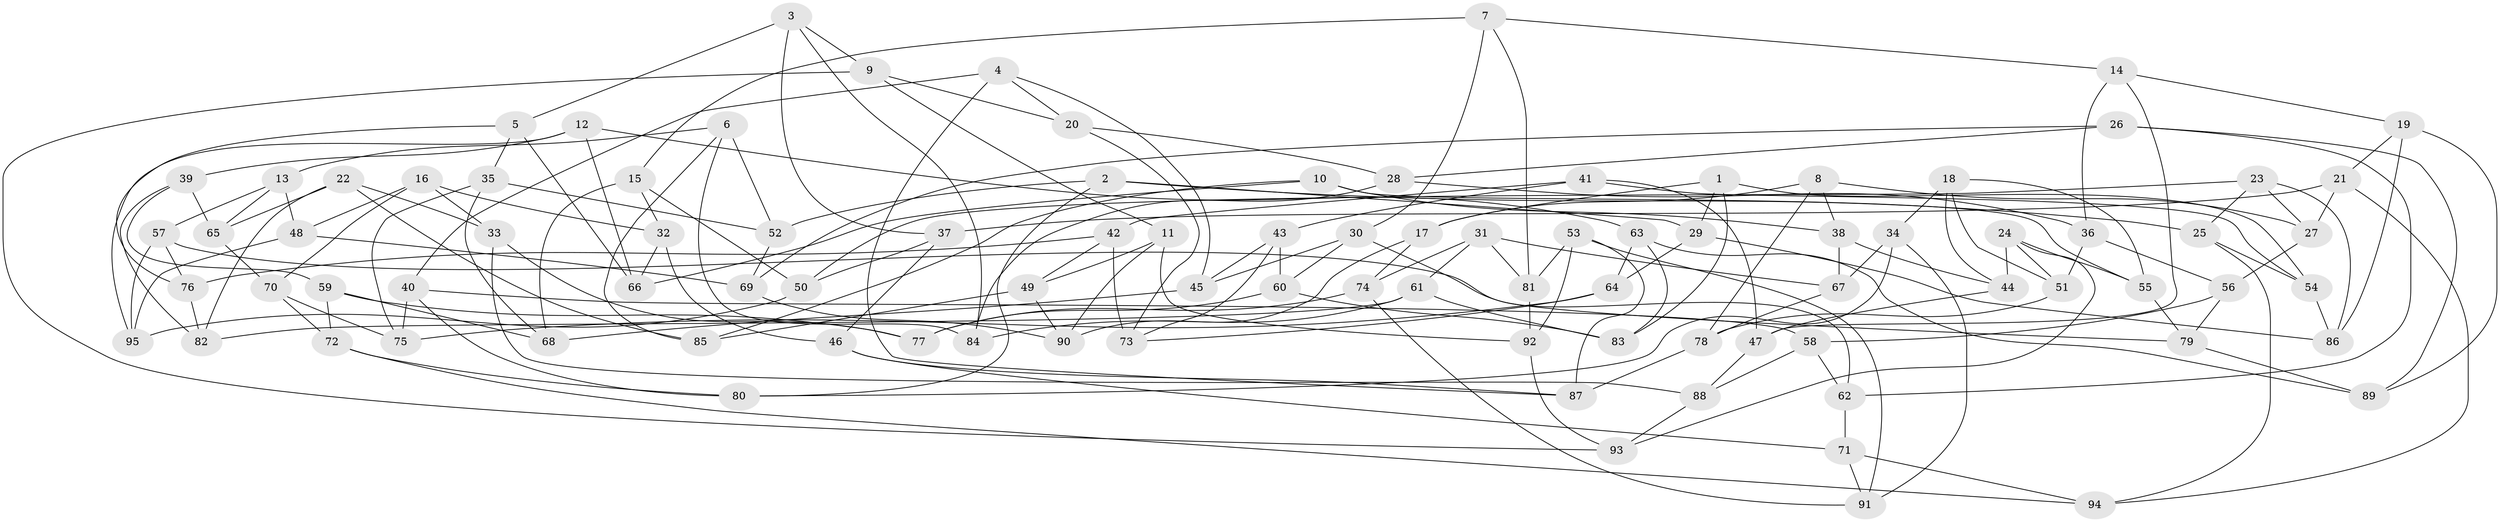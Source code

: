// Generated by graph-tools (version 1.1) at 2025/16/03/09/25 04:16:16]
// undirected, 95 vertices, 190 edges
graph export_dot {
graph [start="1"]
  node [color=gray90,style=filled];
  1;
  2;
  3;
  4;
  5;
  6;
  7;
  8;
  9;
  10;
  11;
  12;
  13;
  14;
  15;
  16;
  17;
  18;
  19;
  20;
  21;
  22;
  23;
  24;
  25;
  26;
  27;
  28;
  29;
  30;
  31;
  32;
  33;
  34;
  35;
  36;
  37;
  38;
  39;
  40;
  41;
  42;
  43;
  44;
  45;
  46;
  47;
  48;
  49;
  50;
  51;
  52;
  53;
  54;
  55;
  56;
  57;
  58;
  59;
  60;
  61;
  62;
  63;
  64;
  65;
  66;
  67;
  68;
  69;
  70;
  71;
  72;
  73;
  74;
  75;
  76;
  77;
  78;
  79;
  80;
  81;
  82;
  83;
  84;
  85;
  86;
  87;
  88;
  89;
  90;
  91;
  92;
  93;
  94;
  95;
  1 -- 17;
  1 -- 54;
  1 -- 29;
  1 -- 83;
  2 -- 80;
  2 -- 29;
  2 -- 52;
  2 -- 25;
  3 -- 84;
  3 -- 9;
  3 -- 5;
  3 -- 37;
  4 -- 87;
  4 -- 20;
  4 -- 45;
  4 -- 40;
  5 -- 35;
  5 -- 76;
  5 -- 66;
  6 -- 84;
  6 -- 13;
  6 -- 52;
  6 -- 85;
  7 -- 30;
  7 -- 15;
  7 -- 81;
  7 -- 14;
  8 -- 78;
  8 -- 27;
  8 -- 38;
  8 -- 17;
  9 -- 93;
  9 -- 20;
  9 -- 11;
  10 -- 38;
  10 -- 66;
  10 -- 55;
  10 -- 85;
  11 -- 49;
  11 -- 92;
  11 -- 90;
  12 -- 66;
  12 -- 63;
  12 -- 39;
  12 -- 95;
  13 -- 48;
  13 -- 65;
  13 -- 57;
  14 -- 19;
  14 -- 36;
  14 -- 47;
  15 -- 50;
  15 -- 68;
  15 -- 32;
  16 -- 48;
  16 -- 33;
  16 -- 32;
  16 -- 70;
  17 -- 90;
  17 -- 74;
  18 -- 55;
  18 -- 51;
  18 -- 44;
  18 -- 34;
  19 -- 21;
  19 -- 86;
  19 -- 89;
  20 -- 73;
  20 -- 28;
  21 -- 94;
  21 -- 27;
  21 -- 37;
  22 -- 65;
  22 -- 85;
  22 -- 33;
  22 -- 82;
  23 -- 25;
  23 -- 86;
  23 -- 50;
  23 -- 27;
  24 -- 55;
  24 -- 44;
  24 -- 93;
  24 -- 51;
  25 -- 54;
  25 -- 94;
  26 -- 69;
  26 -- 62;
  26 -- 89;
  26 -- 28;
  27 -- 56;
  28 -- 36;
  28 -- 84;
  29 -- 64;
  29 -- 86;
  30 -- 45;
  30 -- 62;
  30 -- 60;
  31 -- 74;
  31 -- 81;
  31 -- 67;
  31 -- 61;
  32 -- 66;
  32 -- 46;
  33 -- 77;
  33 -- 88;
  34 -- 67;
  34 -- 91;
  34 -- 80;
  35 -- 68;
  35 -- 52;
  35 -- 75;
  36 -- 51;
  36 -- 56;
  37 -- 50;
  37 -- 46;
  38 -- 44;
  38 -- 67;
  39 -- 59;
  39 -- 82;
  39 -- 65;
  40 -- 75;
  40 -- 80;
  40 -- 58;
  41 -- 42;
  41 -- 43;
  41 -- 54;
  41 -- 47;
  42 -- 49;
  42 -- 76;
  42 -- 73;
  43 -- 60;
  43 -- 73;
  43 -- 45;
  44 -- 47;
  45 -- 68;
  46 -- 71;
  46 -- 87;
  47 -- 88;
  48 -- 69;
  48 -- 95;
  49 -- 90;
  49 -- 85;
  50 -- 95;
  51 -- 78;
  52 -- 69;
  53 -- 92;
  53 -- 91;
  53 -- 81;
  53 -- 87;
  54 -- 86;
  55 -- 79;
  56 -- 79;
  56 -- 58;
  57 -- 76;
  57 -- 79;
  57 -- 95;
  58 -- 88;
  58 -- 62;
  59 -- 68;
  59 -- 77;
  59 -- 72;
  60 -- 77;
  60 -- 83;
  61 -- 83;
  61 -- 84;
  61 -- 82;
  62 -- 71;
  63 -- 83;
  63 -- 64;
  63 -- 89;
  64 -- 75;
  64 -- 73;
  65 -- 70;
  67 -- 78;
  69 -- 90;
  70 -- 72;
  70 -- 75;
  71 -- 91;
  71 -- 94;
  72 -- 94;
  72 -- 80;
  74 -- 77;
  74 -- 91;
  76 -- 82;
  78 -- 87;
  79 -- 89;
  81 -- 92;
  88 -- 93;
  92 -- 93;
}
